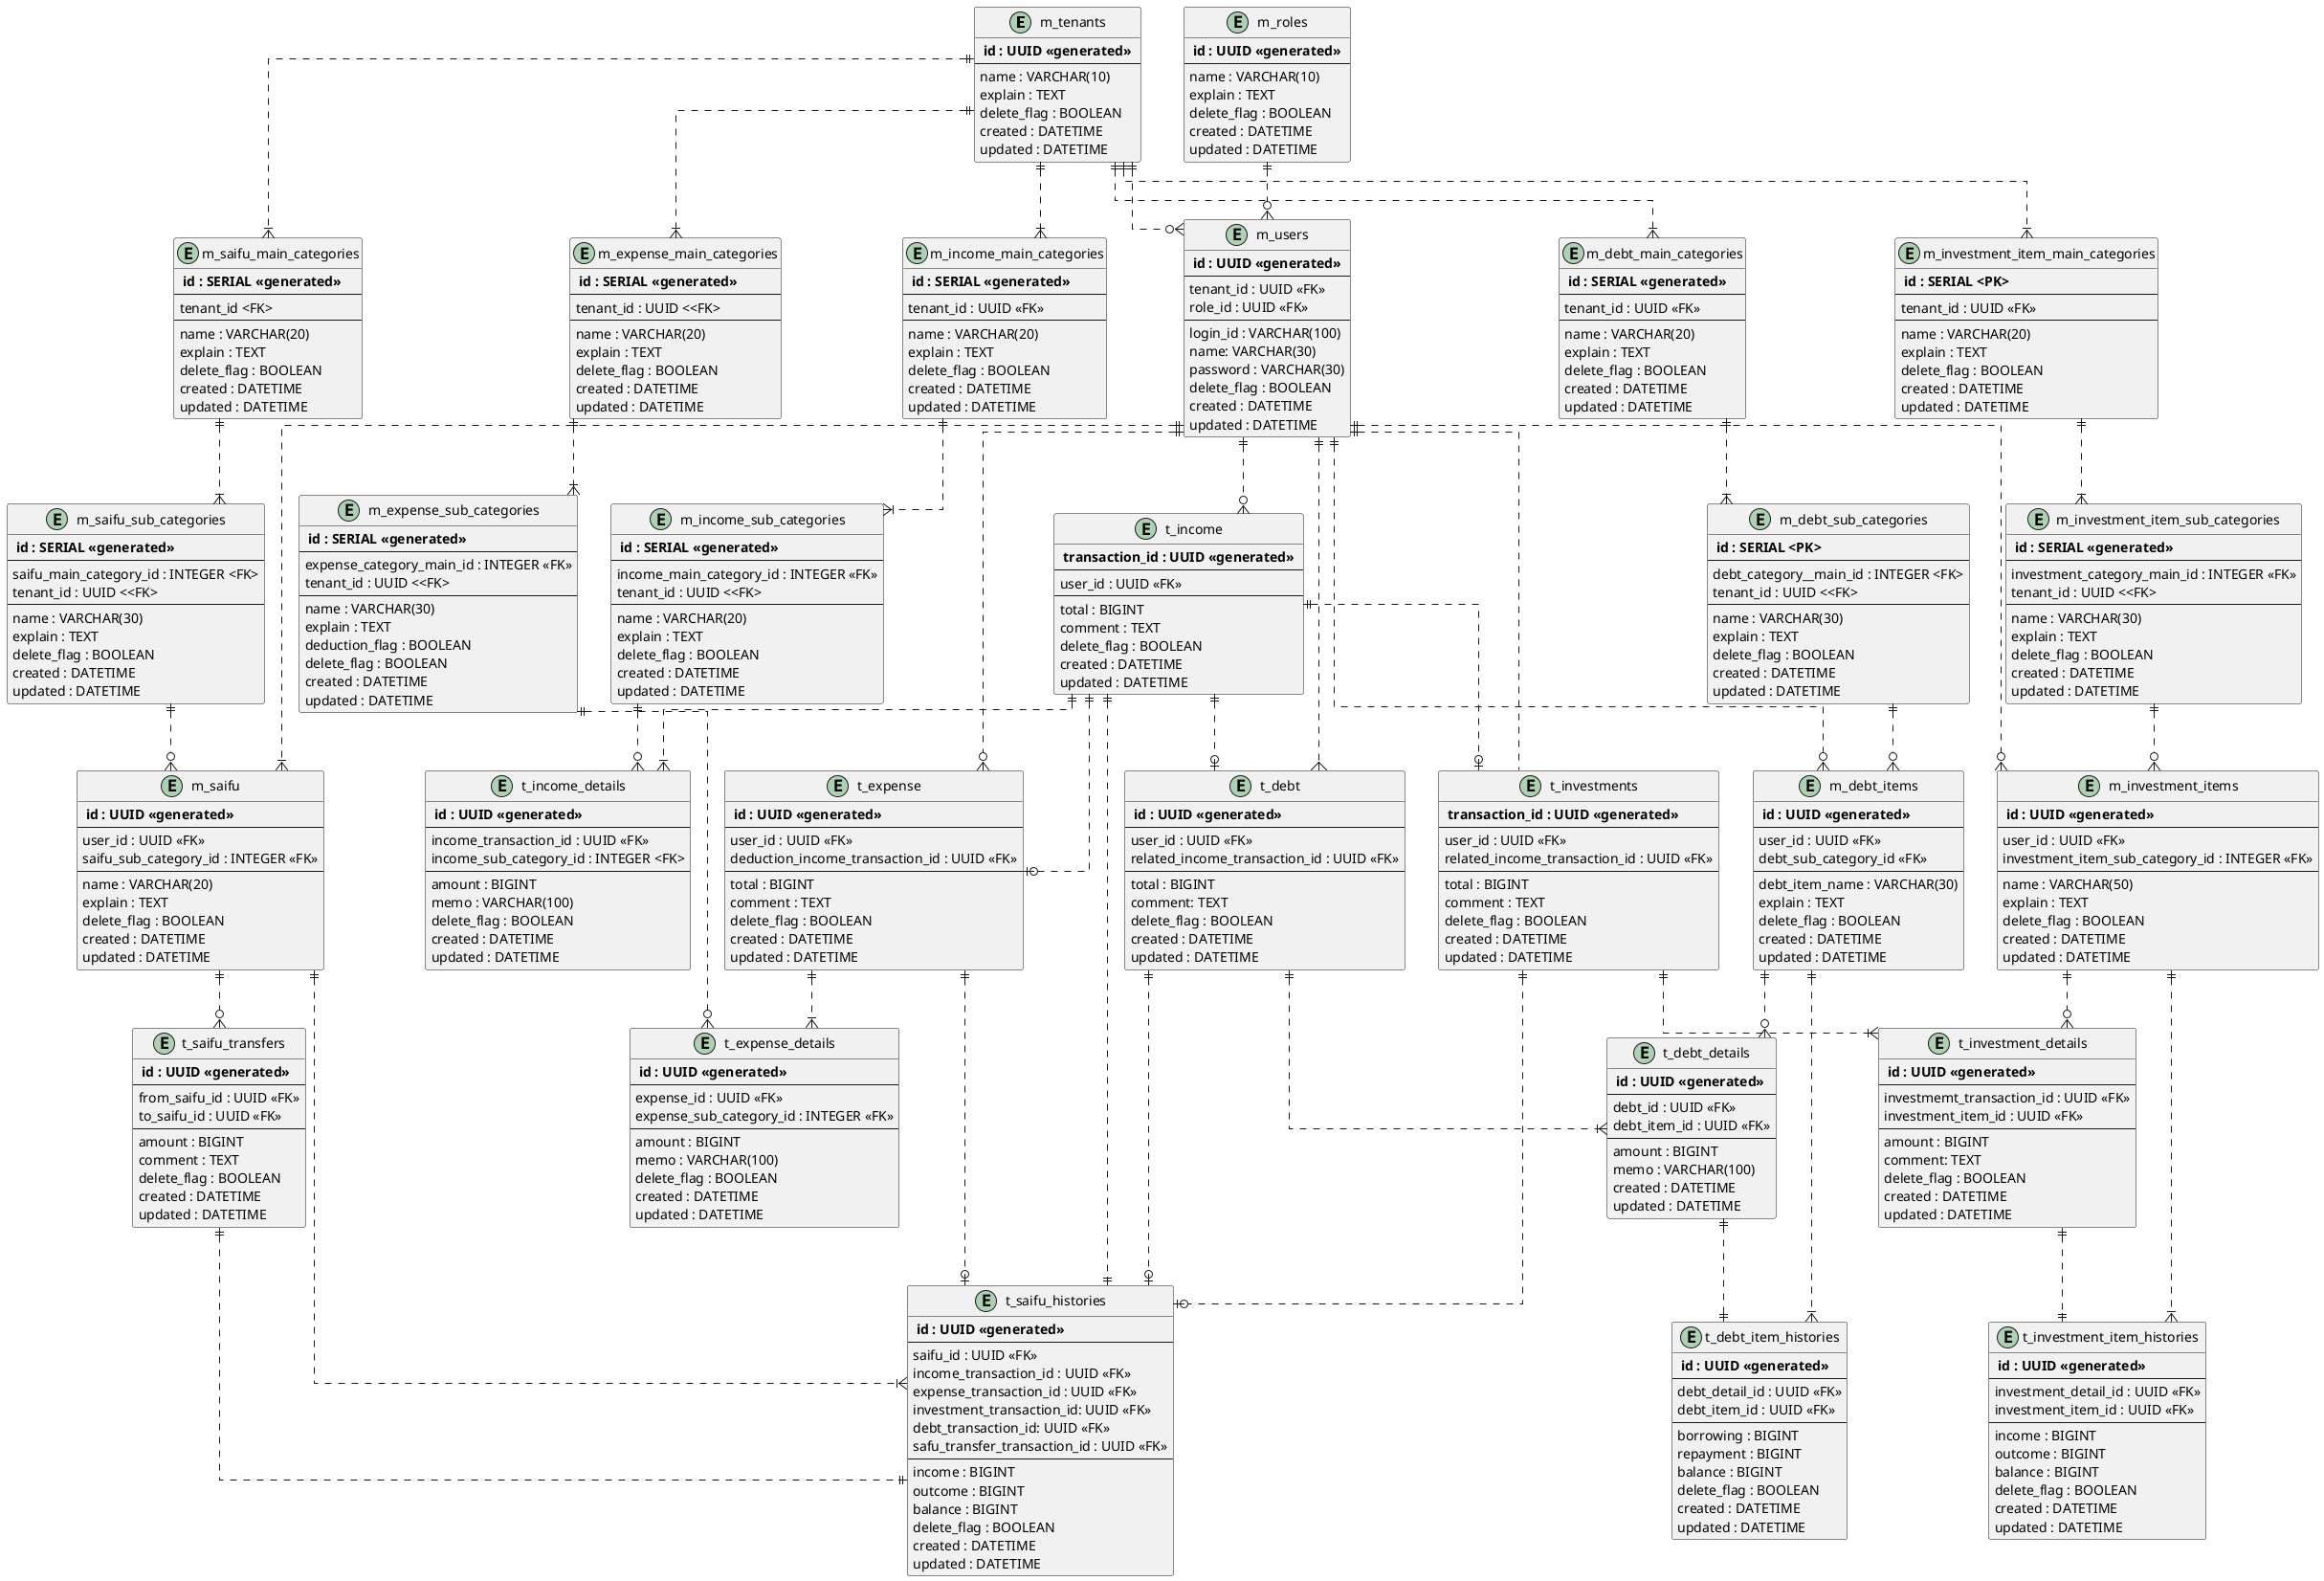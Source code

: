 
@startuml ER_Concept
skinparam linetype ortho

' Entity
entity "m_tenants" as tenant{
  ** id : UUID <<generated>> **
  --
  name : VARCHAR(10)
  explain : TEXT
  delete_flag : BOOLEAN
  created : DATETIME
  updated : DATETIME
}

entity "m_roles" as role {
  ** id : UUID <<generated>> **
  --
  name : VARCHAR(10)
  explain : TEXT
  delete_flag : BOOLEAN
  created : DATETIME
  updated : DATETIME
}

entity "m_users" as user {
  ** id : UUID <<generated>> **
  --
  tenant_id : UUID <<FK>>
  role_id : UUID <<FK>>
  --
  login_id : VARCHAR(100)
  name: VARCHAR(30)
  password : VARCHAR(30)
  delete_flag : BOOLEAN
  created : DATETIME
  updated : DATETIME
}

entity "m_saifu_main_categories" as saifuCategoryMain {
  ** id : SERIAL <<generated>> **
  --
  tenant_id <FK>
  --
  name : VARCHAR(20)
  explain : TEXT
  delete_flag : BOOLEAN
  created : DATETIME
  updated : DATETIME
}

entity "m_saifu_sub_categories" as saifuCategorySub {
  ** id : SERIAL <<generated>> **
  --
  saifu_main_category_id : INTEGER <FK>
  tenant_id : UUID <<FK>
  --
  name : VARCHAR(30)
  explain : TEXT
  delete_flag : BOOLEAN
  created : DATETIME
  updated : DATETIME
}

entity "m_saifu" as saifu {
  ** id : UUID <<generated>> **
  --
  user_id : UUID <<FK>>
  saifu_sub_category_id : INTEGER <<FK>>
  --
  name : VARCHAR(20)
  explain : TEXT
  delete_flag : BOOLEAN
  created : DATETIME
  updated : DATETIME
}

entity "t_saifu_transfers" as saifuTransfer {
  ** id : UUID <<generated>> **
  --
  from_saifu_id : UUID <<FK>>
  to_saifu_id : UUID <<FK>>
  --
  amount : BIGINT
  comment : TEXT
  delete_flag : BOOLEAN
  created : DATETIME
  updated : DATETIME
}

entity "m_income_main_categories" as incomeCategoryMain {
  ** id : SERIAL <<generated>> **
  --
  tenant_id : UUID <<FK>>
  --
  name : VARCHAR(20)
  explain : TEXT
  delete_flag : BOOLEAN
  created : DATETIME
  updated : DATETIME
}

entity "m_income_sub_categories" as incomeCategorySub {
  ** id : SERIAL <<generated>> **
  --
  income_main_category_id : INTEGER <<FK>>
  tenant_id : UUID <<FK>
  --
  name : VARCHAR(20)
  explain : TEXT
  delete_flag : BOOLEAN
  created : DATETIME
  updated : DATETIME
}

entity "t_income" as income {
  ** transaction_id : UUID <<generated>> **
  --
  user_id : UUID <<FK>>
  --
  total : BIGINT
  comment : TEXT
  delete_flag : BOOLEAN
  created : DATETIME
  updated : DATETIME
}

entity "t_income_details" as incomeDetail {
  ** id : UUID <<generated>> **
  --
  income_transaction_id : UUID <<FK>>
  income_sub_category_id : INTEGER <FK>
  --
  amount : BIGINT
  memo : VARCHAR(100)
  delete_flag : BOOLEAN
  created : DATETIME
  updated : DATETIME
}

entity "m_expense_main_categories" as expenseCategoryMain {
  ** id : SERIAL <<generated>> **
  --
  tenant_id : UUID <<FK>
  --
  name : VARCHAR(20)
  explain : TEXT
  delete_flag : BOOLEAN
  created : DATETIME
  updated : DATETIME
}

entity "m_expense_sub_categories" as expenseCategorySub {
  ** id : SERIAL <<generated>> **
  --
  expense_category_main_id : INTEGER <<FK>>
  tenant_id : UUID <<FK>
  --
  name : VARCHAR(30)
  explain : TEXT
  deduction_flag : BOOLEAN
  delete_flag : BOOLEAN
  created : DATETIME
  updated : DATETIME
}

entity "t_expense" as expense {
  ** id : UUID <<generated>> **
  --
  user_id : UUID <<FK>>
  deduction_income_transaction_id : UUID <<FK>>
  --
  total : BIGINT
  comment : TEXT
  delete_flag : BOOLEAN
  created : DATETIME
  updated : DATETIME
}

entity "t_expense_details" as expenseDetail {
  ** id : UUID <<generated>> **
  --
  expense_id : UUID <<FK>>
  expense_sub_category_id : INTEGER <<FK>>
  --
  amount : BIGINT
  memo : VARCHAR(100)
  delete_flag : BOOLEAN
  created : DATETIME
  updated : DATETIME
}

entity "m_investment_item_main_categories" as investmentItemCategoryMain {
  ** id : SERIAL <PK> **
  --
  tenant_id : UUID <<FK>>
  --
  name : VARCHAR(20)
  explain : TEXT
  delete_flag : BOOLEAN
  created : DATETIME
  updated : DATETIME
}

entity "m_investment_item_sub_categories" as investmentItemCategorySub {
  ** id : SERIAL <<generated>> **
  --
  investment_category_main_id : INTEGER <<FK>>
  tenant_id : UUID <<FK>
  --
  name : VARCHAR(30)
  explain : TEXT
  delete_flag : BOOLEAN
  created : DATETIME
  updated : DATETIME
}

entity "m_investment_items" as investmentItem {
  ** id : UUID <<generated>> **
  --
  user_id : UUID <<FK>>
  investment_item_sub_category_id : INTEGER <<FK>>
  --
  name : VARCHAR(50)
  explain : TEXT
  delete_flag : BOOLEAN
  created : DATETIME
  updated : DATETIME
}

entity "t_investments" as investment {
  ** transaction_id : UUID <<generated>> **
  --
  user_id : UUID <<FK>>
  related_income_transaction_id : UUID <<FK>>
  --
  total : BIGINT
  comment : TEXT
  delete_flag : BOOLEAN
  created : DATETIME
  updated : DATETIME
}

entity "t_investment_details" as investmentDetail {
  ** id : UUID <<generated>> **
  --
  investmemt_transaction_id : UUID <<FK>>
  investment_item_id : UUID <<FK>>
  --
  amount : BIGINT
  comment: TEXT
  delete_flag : BOOLEAN
  created : DATETIME
  updated : DATETIME
}

entity "t_investment_item_histories" as investmentItemHistory {
  ** id : UUID <<generated>> **
  --
  investment_detail_id : UUID <<FK>>
  investment_item_id : UUID <<FK>>
  --
  income : BIGINT
  outcome : BIGINT
  balance : BIGINT
  delete_flag : BOOLEAN
  created : DATETIME
  updated : DATETIME
}

entity "m_debt_main_categories" as debtCategoryMain {
  ** id : SERIAL <<generated>> **
  --
  tenant_id : UUID <<FK>>
  --
  name : VARCHAR(20)
  explain : TEXT
  delete_flag : BOOLEAN
  created : DATETIME
  updated : DATETIME
}

entity "m_debt_sub_categories" as debtCategorySub {
  ** id : SERIAL <PK> **
  --
  debt_category__main_id : INTEGER <FK>
  tenant_id : UUID <<FK>
  --
  name : VARCHAR(30)
  explain : TEXT
  delete_flag : BOOLEAN
  created : DATETIME
  updated : DATETIME
}

entity "m_debt_items" as debtItem {
  ** id : UUID <<generated>> **
  --
  user_id : UUID <<FK>>
  debt_sub_category_id <<FK>>
  --
  debt_item_name : VARCHAR(30)
  explain : TEXT
  delete_flag : BOOLEAN
  created : DATETIME
  updated : DATETIME
}

entity "t_debt" as debt {
  ** id : UUID <<generated>> **
  --
  user_id : UUID <<FK>>
  related_income_transaction_id : UUID <<FK>>
  --
  total : BIGINT
  comment: TEXT
  delete_flag : BOOLEAN
  created : DATETIME
  updated : DATETIME
}

entity "t_debt_details" as debtDetail {
  ** id : UUID <<generated>> **
  --
  debt_id : UUID <<FK>>
  debt_item_id : UUID <<FK>>
  --
  amount : BIGINT
  memo : VARCHAR(100)
  created : DATETIME
  updated : DATETIME
}

entity "t_debt_item_histories" as debtItemHistory {
  ** id : UUID <<generated>> **
  --
  debt_detail_id : UUID <<FK>>
  debt_item_id : UUID <<FK>>
  --
  borrowing : BIGINT
  repayment : BIGINT
  balance : BIGINT
  delete_flag : BOOLEAN
  created : DATETIME
  updated : DATETIME
}

entity "t_saifu_histories" as saifuHistory {
  ** id : UUID <<generated>> **
  --
  saifu_id : UUID <<FK>>
  income_transaction_id : UUID <<FK>>
  expense_transaction_id : UUID <<FK>>
  investment_transaction_id: UUID <<FK>>
  debt_transaction_id: UUID <<FK>>
  safu_transfer_transaction_id : UUID <<FK>>
  --
  income : BIGINT
  outcome : BIGINT
  balance : BIGINT
  delete_flag : BOOLEAN
  created : DATETIME
  updated : DATETIME
}

' Relation

' Account
tenant ||..o{user
role ||..o{user

' SAIFU
user ||..|{saifu
saifu ||..|{saifuHistory
tenant ||..|{saifuCategoryMain
saifuCategoryMain ||..|{saifuCategorySub
saifuCategorySub ||..o{saifu
saifu ||..o{saifuTransfer
saifuTransfer ||..|| saifuHistory

' Income
tenant ||..|{incomeCategoryMain
incomeCategoryMain ||..|{incomeCategorySub
incomeCategorySub ||..o{incomeDetail
user ||..o{income
income ||..|{incomeDetail
income ||..||saifuHistory
income ||..o|investment
income ||..o|expense
income ||..o|debt

' Expense
tenant ||..|{expenseCategoryMain
expenseCategoryMain ||..|{expenseCategorySub
expenseCategorySub ||..o{expenseDetail
user ||..o{expense
expense ||..|{expenseDetail
expense ||..o|saifuHistory

' Investment
tenant ||..|{investmentItemCategoryMain
investmentItemCategoryMain ||..|{investmentItemCategorySub
investmentItemCategorySub ||..o{investmentItem
user ||..O{investment
investment ||..|{investmentDetail
investment ||..o|saifuHistory
investmentDetail ||..||investmentItemHistory
investmentItem ||..|{investmentItemHistory
investmentItem ||..o{investmentDetail
user ||..o{investmentItem

' Debt
tenant ||..|{debtCategoryMain
debtCategoryMain ||..|{debtCategorySub
debtCategorySub ||..o{debtItem
user ||..{debt
debt ||..|{debtDetail
debt ||..o|saifuHistory
debtDetail ||..||debtItemHistory
debtItem ||..o{debtDetail
debtItem ||..|{debtItemHistory
user ||..o{debtItem

@enduml